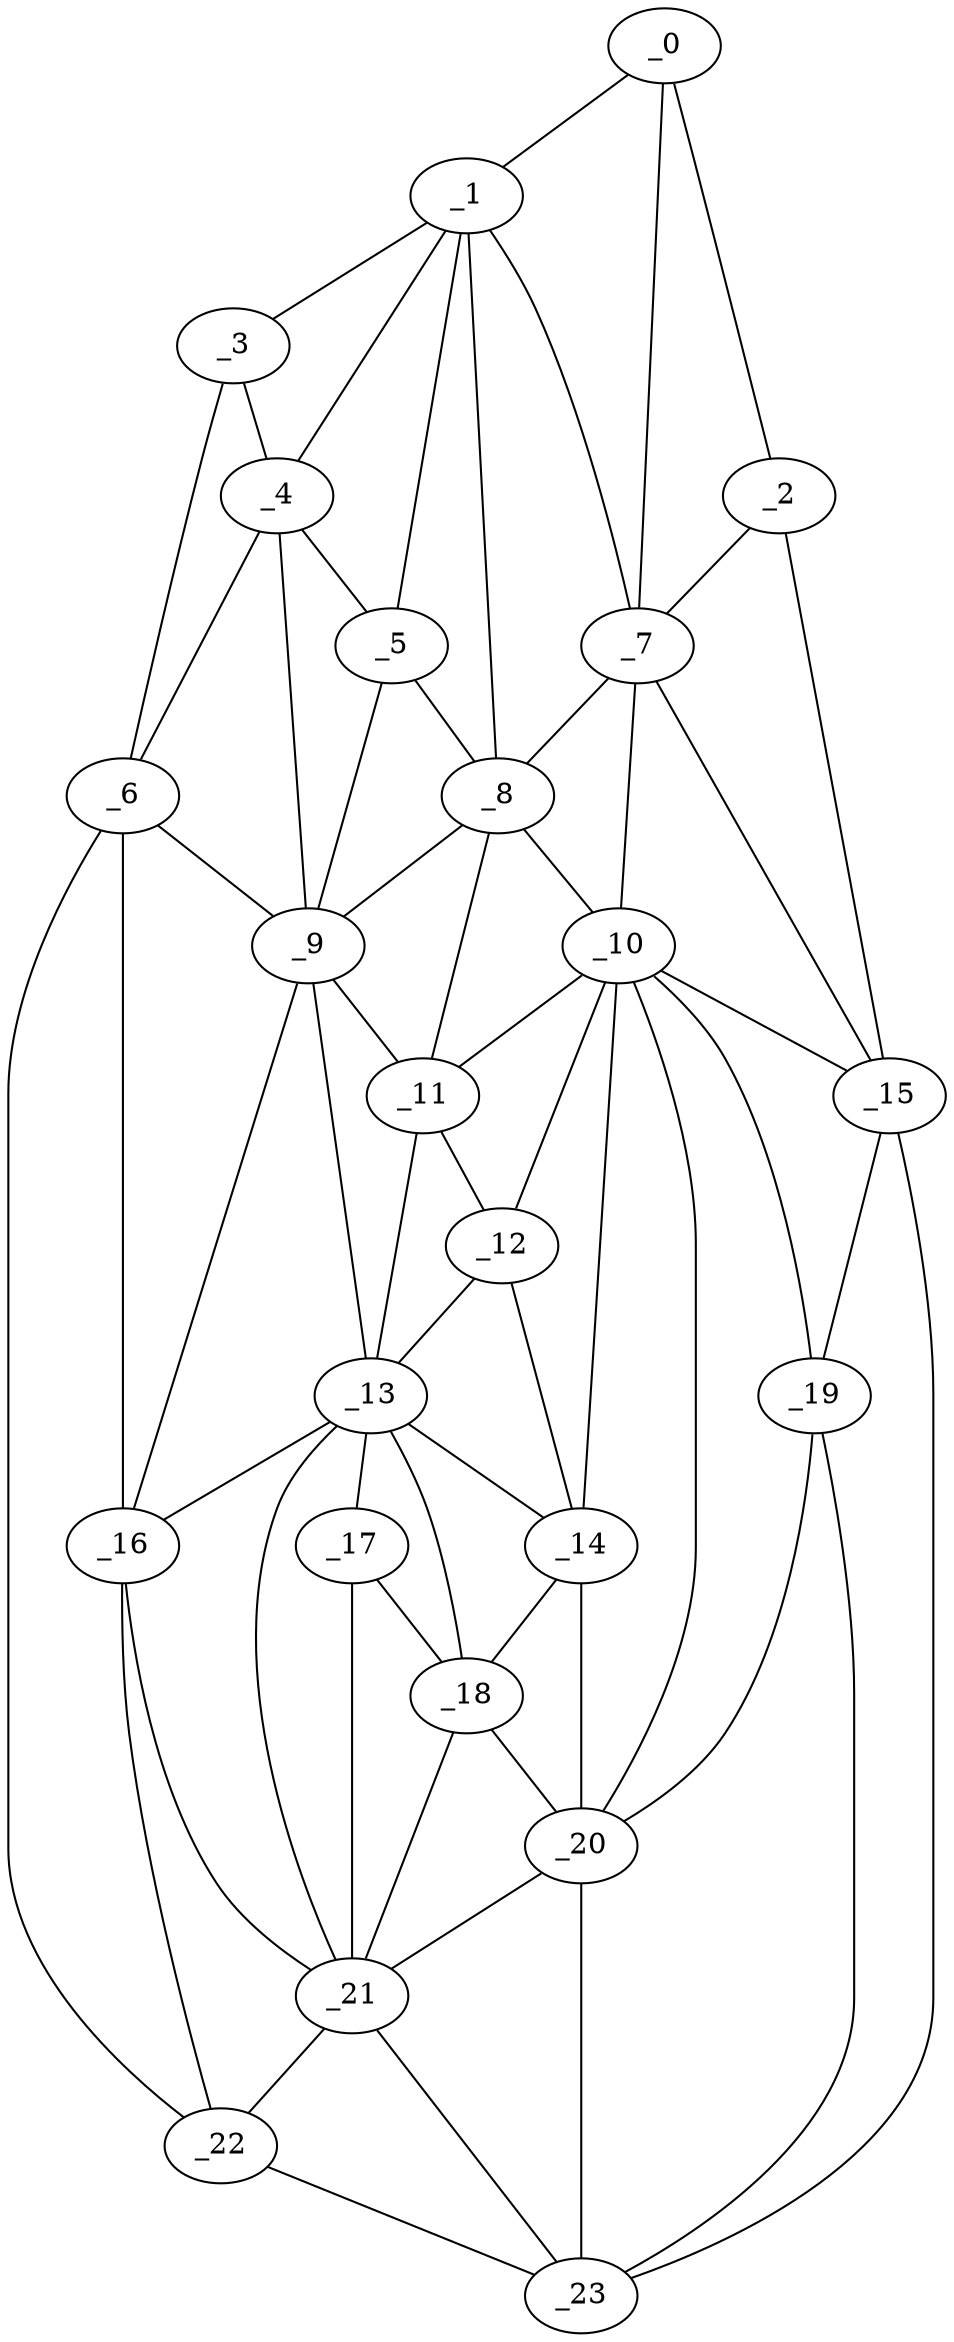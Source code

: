 graph "obj5__330.gxl" {
	_0	 [x=37,
		y=48];
	_1	 [x=37,
		y=60];
	_0 -- _1	 [valence=1];
	_2	 [x=42,
		y=28];
	_0 -- _2	 [valence=1];
	_7	 [x=61,
		y=62];
	_0 -- _7	 [valence=2];
	_3	 [x=42,
		y=110];
	_1 -- _3	 [valence=1];
	_4	 [x=44,
		y=97];
	_1 -- _4	 [valence=1];
	_5	 [x=56,
		y=81];
	_1 -- _5	 [valence=2];
	_1 -- _7	 [valence=2];
	_8	 [x=62,
		y=72];
	_1 -- _8	 [valence=2];
	_2 -- _7	 [valence=1];
	_15	 [x=88,
		y=27];
	_2 -- _15	 [valence=1];
	_3 -- _4	 [valence=2];
	_6	 [x=58,
		y=120];
	_3 -- _6	 [valence=1];
	_4 -- _5	 [valence=1];
	_4 -- _6	 [valence=2];
	_9	 [x=69,
		y=80];
	_4 -- _9	 [valence=1];
	_5 -- _8	 [valence=2];
	_5 -- _9	 [valence=1];
	_6 -- _9	 [valence=2];
	_16	 [x=90,
		y=106];
	_6 -- _16	 [valence=1];
	_22	 [x=94,
		y=111];
	_6 -- _22	 [valence=1];
	_7 -- _8	 [valence=2];
	_10	 [x=71,
		y=63];
	_7 -- _10	 [valence=2];
	_7 -- _15	 [valence=1];
	_8 -- _9	 [valence=2];
	_8 -- _10	 [valence=1];
	_11	 [x=71,
		y=75];
	_8 -- _11	 [valence=1];
	_9 -- _11	 [valence=1];
	_13	 [x=81,
		y=79];
	_9 -- _13	 [valence=2];
	_9 -- _16	 [valence=2];
	_10 -- _11	 [valence=2];
	_12	 [x=75,
		y=73];
	_10 -- _12	 [valence=1];
	_14	 [x=85,
		y=72];
	_10 -- _14	 [valence=1];
	_10 -- _15	 [valence=2];
	_19	 [x=94,
		y=47];
	_10 -- _19	 [valence=1];
	_20	 [x=94,
		y=56];
	_10 -- _20	 [valence=2];
	_11 -- _12	 [valence=2];
	_11 -- _13	 [valence=1];
	_12 -- _13	 [valence=2];
	_12 -- _14	 [valence=1];
	_13 -- _14	 [valence=2];
	_13 -- _16	 [valence=1];
	_17	 [x=92,
		y=85];
	_13 -- _17	 [valence=2];
	_18	 [x=93,
		y=77];
	_13 -- _18	 [valence=2];
	_21	 [x=94,
		y=90];
	_13 -- _21	 [valence=2];
	_14 -- _18	 [valence=1];
	_14 -- _20	 [valence=2];
	_15 -- _19	 [valence=1];
	_23	 [x=95,
		y=38];
	_15 -- _23	 [valence=1];
	_16 -- _21	 [valence=1];
	_16 -- _22	 [valence=2];
	_17 -- _18	 [valence=2];
	_17 -- _21	 [valence=1];
	_18 -- _20	 [valence=2];
	_18 -- _21	 [valence=2];
	_19 -- _20	 [valence=2];
	_19 -- _23	 [valence=2];
	_20 -- _21	 [valence=2];
	_20 -- _23	 [valence=2];
	_21 -- _22	 [valence=1];
	_21 -- _23	 [valence=2];
	_22 -- _23	 [valence=1];
}
